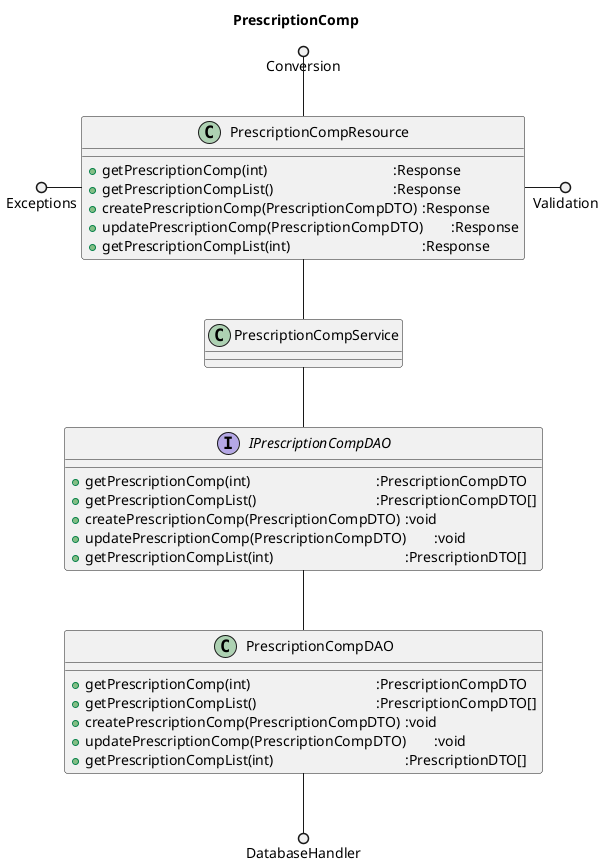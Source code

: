 @startuml
title PrescriptionComp
interface "IPrescriptionCompDAO" as iprcdao {
    + getPrescriptionComp(int)\t\t\t\t\t:PrescriptionCompDTO
    + getPrescriptionCompList()\t\t\t\t\t:PrescriptionCompDTO[]
    + createPrescriptionComp(PrescriptionCompDTO)\t:void
    + updatePrescriptionComp(PrescriptionCompDTO)\t:void
    + getPrescriptionCompList(int)\t\t\t\t\t:PrescriptionDTO[]
}
class "PrescriptionCompDAO" as prcdao {
    + getPrescriptionComp(int)\t\t\t\t\t:PrescriptionCompDTO
    + getPrescriptionCompList()\t\t\t\t\t:PrescriptionCompDTO[]
    + createPrescriptionComp(PrescriptionCompDTO)\t:void
    + updatePrescriptionComp(PrescriptionCompDTO)\t:void
    + getPrescriptionCompList(int)\t\t\t\t\t:PrescriptionDTO[]
}
class "PrescriptionCompService" as prcser {
}
class "PrescriptionCompResource" as prcres {
    + getPrescriptionComp(int)\t\t\t\t\t:Response
    + getPrescriptionCompList()\t\t\t\t\t:Response
    + createPrescriptionComp(PrescriptionCompDTO)\t:Response
    + updatePrescriptionComp(PrescriptionCompDTO)\t:Response
    + getPrescriptionCompList(int)\t\t\t\t\t:Response
}
prcres -d- prcser
iprcdao -d- prcdao
iprcdao -u- prcser
prcdao --() DatabaseHandler 
prcres -() Validation
Exceptions ()- prcres
Conversion ()-- prcres

@enduml
